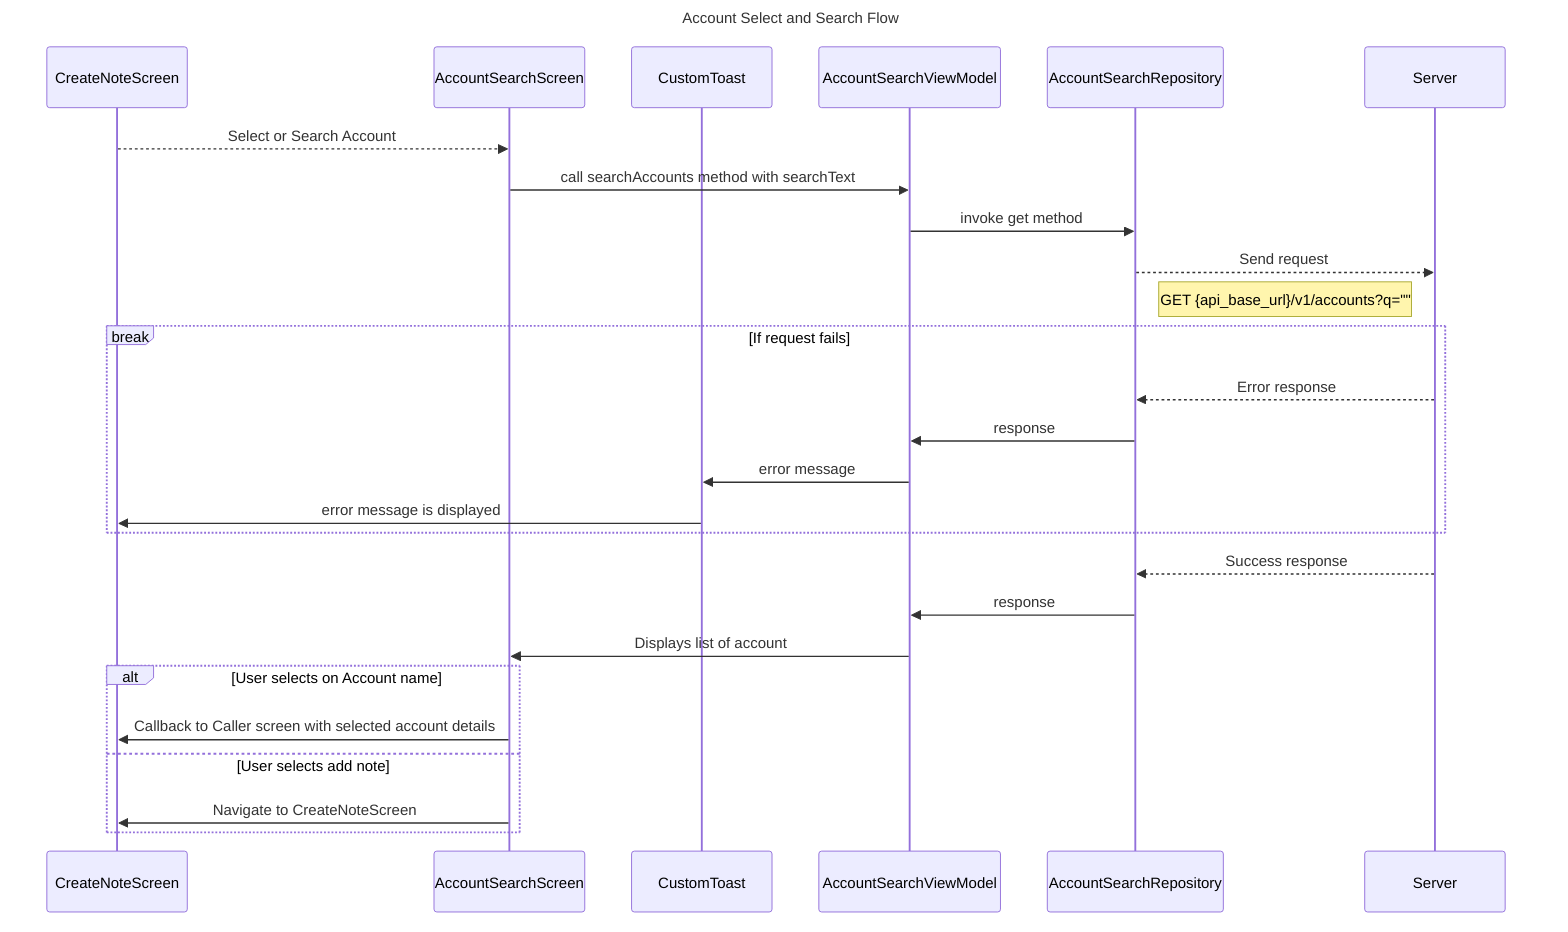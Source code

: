 sequenceDiagram
    title Account Select and Search Flow

    participant CNS as CreateNoteScreen
    participant ASS as AccountSearchScreen
    participant CT as CustomToast
    participant ASVM as AccountSearchViewModel
    participant ASR as AccountSearchRepository
    participant S as Server

    CNS-->>ASS: Select or Search Account
    ASS->>ASVM: call searchAccounts method with searchText
    ASVM->>ASR: invoke get method
    ASR-->>S: Send request
    note right of ASR: GET {api_base_url}/v1/accounts?q=""

    break If request fails
        S-->>ASR: Error response
        ASR->>ASVM: response
        ASVM->>CT: error message
        CT->>CNS: error message is displayed
    end
    
    S-->>ASR: Success response
    ASR->>ASVM: response
    ASVM->>ASS: Displays list of account
    
  alt User selects on Account name
        ASS->>CNS: Callback to Caller screen with selected account details
    else User selects add note
        ASS->>CNS: Navigate to CreateNoteScreen
    end